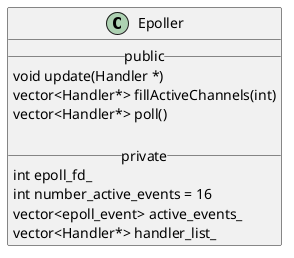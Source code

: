 @startuml Epoller
class Epoller {
    __ public __
    void update(Handler *)
    vector<Handler*> fillActiveChannels(int)
    vector<Handler*> poll()

    __ private __
    int epoll_fd_
    int number_active_events = 16
    vector<epoll_event> active_events_
    vector<Handler*> handler_list_
}
@enduml